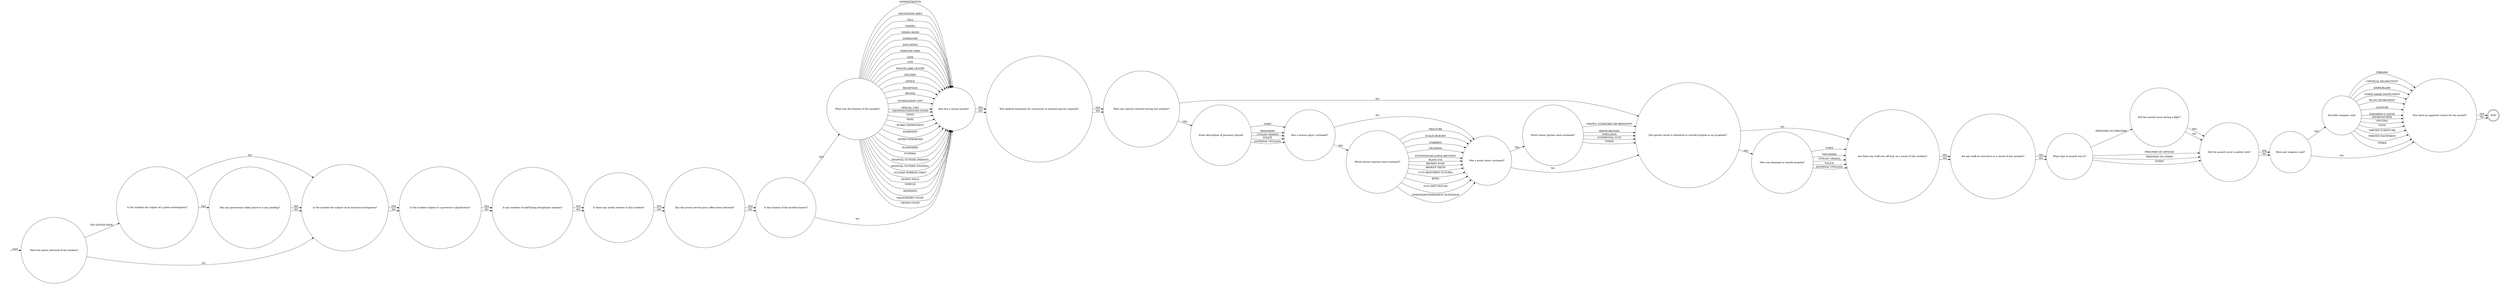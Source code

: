 digraph OLD_ASSAULT {  rankdir=LR;
  node [shape = circle];
  START_NODE [label="", shape=none];
  START_NODE -> 44127 [label = "start"];
  END_NODE [label="END", shape="doublecircle"];
  44127 [label = "Were the police informed of the incident?"];
  44127 -> 44913 [label = "YES (ENTER DATE)"];
  44127 -> 44405 [label = "NO"];
  44141 [label = "Was a minor injury sustained?"];
  44141 -> 44612 [label = "YES"];
  44141 -> 44460 [label = "NO"];
  44153 [label = "Is there any media interest in this incident?"];
  44153 -> 44186 [label = "YES"];
  44153 -> 44186 [label = "NO"];
  44186 [label = "Has the prison service press office been informed?"];
  44186 -> 44201 [label = "YES"];
  44186 -> 44201 [label = "NO"];
  44201 [label = "Is the location of the incident known?"];
  44201 -> 45134 [label = "YES"];
  44201 -> 44586 [label = "NO"];
  44254 [label = "Were any injuries received during this incident?"];
  44254 -> 44793 [label = "YES"];
  44254 -> 44460 [label = "NO"];
  44344 [label = "Were any weapons used?"];
  44344 -> 44464 [label = "YES"];
  44344 -> 45074 [label = "NO"];
  44367 [label = "What type of assault was it?"];
  44367 -> 45130 [label = "PRISONER ON PRISONER"];
  44367 -> 44495 [label = "PRISONER ON OFFICER"];
  44367 -> 44495 [label = "PRISONER ON OTHER"];
  44367 -> 44495 [label = "OTHER"];
  44391 [label = "Are there any staff now off duty as a result of this incident?"];
  44391 -> 44652 [label = "YES"];
  44391 -> 44652 [label = "NO"];
  44405 [label = "Is the incident the subject of an internal investigation?"];
  44405 -> 45088 [label = "YES"];
  44405 -> 45088 [label = "NO"];
  44460 [label = "Did injuries result in detention in outside hospital as an in-patient?"];
  44460 -> 44943 [label = "YES"];
  44460 -> 44391 [label = "NO"];
  44464 [label = "Describe weapons used"];
  44464 -> 45074 [label = "FIREARM"];
  44464 -> 45074 [label = "CHEMICAL INCAPACITANT"];
  44464 -> 45074 [label = "KNIFE/BLADE"];
  44464 -> 45074 [label = "OTHER SHARP INSTRUMENT"];
  44464 -> 45074 [label = "BLUNT INSTRUMENT"];
  44464 -> 45074 [label = "LIGATURE"];
  44464 -> 45074 [label = "DANGEROUS LIQUID"];
  44464 -> 45074 [label = "EXCRETA/URINE"];
  44464 -> 45074 [label = "SPITTING"];
  44464 -> 45074 [label = "FOOD"];
  44464 -> 45074 [label = "THROWN FURNITURE"];
  44464 -> 45074 [label = "THROWN EQUIPMENT"];
  44464 -> 45074 [label = "OTHER"];
  44495 [label = "Did the assault occur in public view?"];
  44495 -> 44344 [label = "YES"];
  44495 -> 44344 [label = "NO"];
  44522 [label = "Was medical treatment for concussion or internal injuries required?"];
  44522 -> 44254 [label = "YES"];
  44522 -> 44254 [label = "NO"];
  44586 [label = "Was this a sexual assault?"];
  44586 -> 44522 [label = "YES"];
  44586 -> 44522 [label = "NO"];
  44612 [label = "Which minor injuries were sustained?"];
  44612 -> 44460 [label = "GRAZES, SCRATCHES OR ABRASIONS"];
  44612 -> 44460 [label = "MINOR BRUISES"];
  44612 -> 44460 [label = "SWELLINGS"];
  44612 -> 44460 [label = "SUPERFICIAL CUTS"];
  44612 -> 44460 [label = "OTHER"];
  44652 [label = "Are any staff on sick leave as a result of this incident?"];
  44652 -> 44367 [label = "YES"];
  44652 -> 44367 [label = "NO"];
  44773 [label = "Was a serious injury sustained?"];
  44773 -> 45042 [label = "YES"];
  44773 -> 44141 [label = "NO"];
  44793 [label = "Enter description of person(s) injured"];
  44793 -> 44773 [label = "STAFF"];
  44793 -> 44773 [label = "PRISONERS"];
  44793 -> 44773 [label = "CIVILIAN GRADES"];
  44793 -> 44773 [label = "POLICE"];
  44793 -> 44773 [label = "EXTERNAL CIVILIANS"];
  44880 [label = "Is any member of staff facing disciplinary charges?"];
  44880 -> 44153 [label = "YES"];
  44880 -> 44153 [label = "NO"];
  44913 [label = "Is the incident the subject of a police investigation?"];
  44913 -> 45092 [label = "YES"];
  44913 -> 44405 [label = "NO"];
  44943 [label = "Who was detained in outside hospital?"];
  44943 -> 44391 [label = "STAFF"];
  44943 -> 44391 [label = "PRISONERS"];
  44943 -> 44391 [label = "CIVILIAN GRADES"];
  44943 -> 44391 [label = "POLICE"];
  44943 -> 44391 [label = "EXTERNAL CIVILIANS"];
  45042 [label = "Which serious injuries were sustained?"];
  45042 -> 44141 [label = "FRACTURE"];
  45042 -> 44141 [label = "SCALD OR BURN"];
  45042 -> 44141 [label = "STABBING"];
  45042 -> 44141 [label = "CRUSHING"];
  45042 -> 44141 [label = "EXTENSIVE/MULTIPLE BRUISING"];
  45042 -> 44141 [label = "BLACK EYE"];
  45042 -> 44141 [label = "BROKEN NOSE"];
  45042 -> 44141 [label = "BROKEN TEETH"];
  45042 -> 44141 [label = "CUTS REQUIRING SUTURES"];
  45042 -> 44141 [label = "BITES"];
  45042 -> 44141 [label = "GUN SHOT WOUND"];
  45042 -> 44141 [label = "TEMPORARY/PERMANENT BLINDNESS"];
  45074 [label = "Was there an apparent reason for the assault?"];
  45074 -> END_NODE [label = "YES"];
  45074 -> END_NODE [label = "NO"];
  45088 [label = "Is the incident subject to a governor's adjudication?"];
  45088 -> 44880 [label = "YES"];
  45088 -> 44880 [label = "NO"];
  45092 [label = "Has any prosecution taken place or is any pending?"];
  45092 -> 44405 [label = "YES"];
  45092 -> 44405 [label = "NO"];
  45130 [label = "Did the assault occur during a fight?"];
  45130 -> 44495 [label = "YES"];
  45130 -> 44495 [label = "NO"];
  45134 [label = "What was the location of the incident?"];
  45134 -> 44586 [label = "ADMINISTRATION"];
  45134 -> 44586 [label = "ASSOCIATION AREA"];
  45134 -> 44586 [label = "CELL"];
  45134 -> 44586 [label = "CHAPEL"];
  45134 -> 44586 [label = "DINING ROOM"];
  45134 -> 44586 [label = "DORMITORY"];
  45134 -> 44586 [label = "EDUCATION"];
  45134 -> 44586 [label = "EXERCISE YARD"];
  45134 -> 44586 [label = "GATE"];
  45134 -> 44586 [label = "GYM"];
  45134 -> 44586 [label = "HEALTH CARE CENTRE"];
  45134 -> 44586 [label = "KITCHEN"];
  45134 -> 44586 [label = "OFFICE"];
  45134 -> 44586 [label = "RECEPTION"];
  45134 -> 44586 [label = "RECESS"];
  45134 -> 44586 [label = "SEGREGATION UNIT"];
  45134 -> 44586 [label = "SPECIAL UNIT"];
  45134 -> 44586 [label = "SHOWERS/CHANGING ROOM"];
  45134 -> 44586 [label = "VISITS"];
  45134 -> 44586 [label = "WING"];
  45134 -> 44586 [label = "WORKS DEPARTMENT"];
  45134 -> 44586 [label = "WORKSHOP"];
  45134 -> 44586 [label = "WITHIN PERIMETER"];
  45134 -> 44586 [label = "ELSEWHERE"];
  45134 -> 44586 [label = "FUNERAL"];
  45134 -> 44586 [label = "HOSPITAL OUTSIDE (PATIENT)"];
  45134 -> 44586 [label = "HOSPITAL OUTSIDE (VISITING)"];
  45134 -> 44586 [label = "OUTSIDE WORKING PARTY"];
  45134 -> 44586 [label = "SPORTS FIELD"];
  45134 -> 44586 [label = "VEHICLE"];
  45134 -> 44586 [label = "WEDDINGS"];
  45134 -> 44586 [label = "MAGISTRATES COURT"];
  45134 -> 44586 [label = "CROWN COURT"];
}
